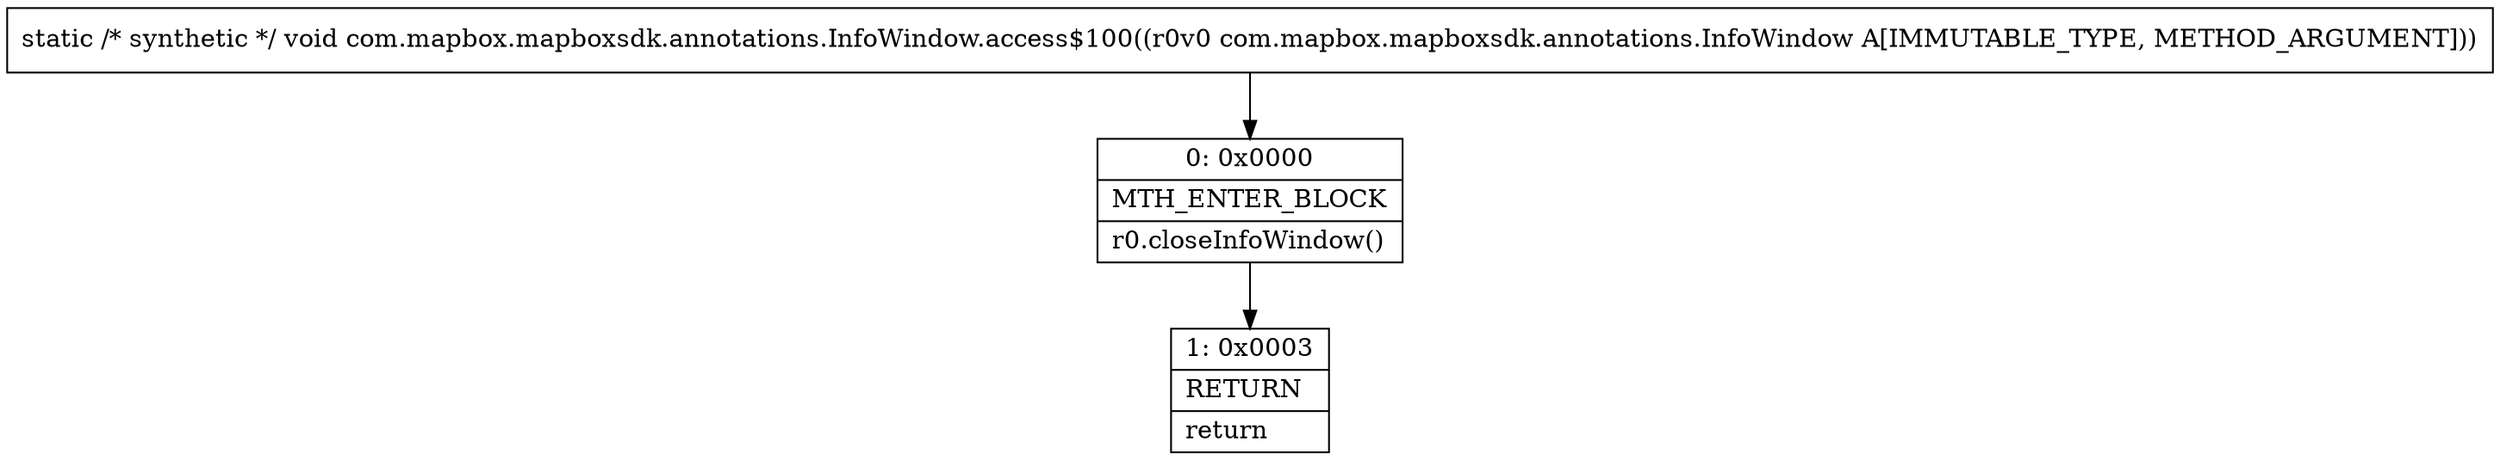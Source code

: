 digraph "CFG forcom.mapbox.mapboxsdk.annotations.InfoWindow.access$100(Lcom\/mapbox\/mapboxsdk\/annotations\/InfoWindow;)V" {
Node_0 [shape=record,label="{0\:\ 0x0000|MTH_ENTER_BLOCK\l|r0.closeInfoWindow()\l}"];
Node_1 [shape=record,label="{1\:\ 0x0003|RETURN\l|return\l}"];
MethodNode[shape=record,label="{static \/* synthetic *\/ void com.mapbox.mapboxsdk.annotations.InfoWindow.access$100((r0v0 com.mapbox.mapboxsdk.annotations.InfoWindow A[IMMUTABLE_TYPE, METHOD_ARGUMENT])) }"];
MethodNode -> Node_0;
Node_0 -> Node_1;
}

